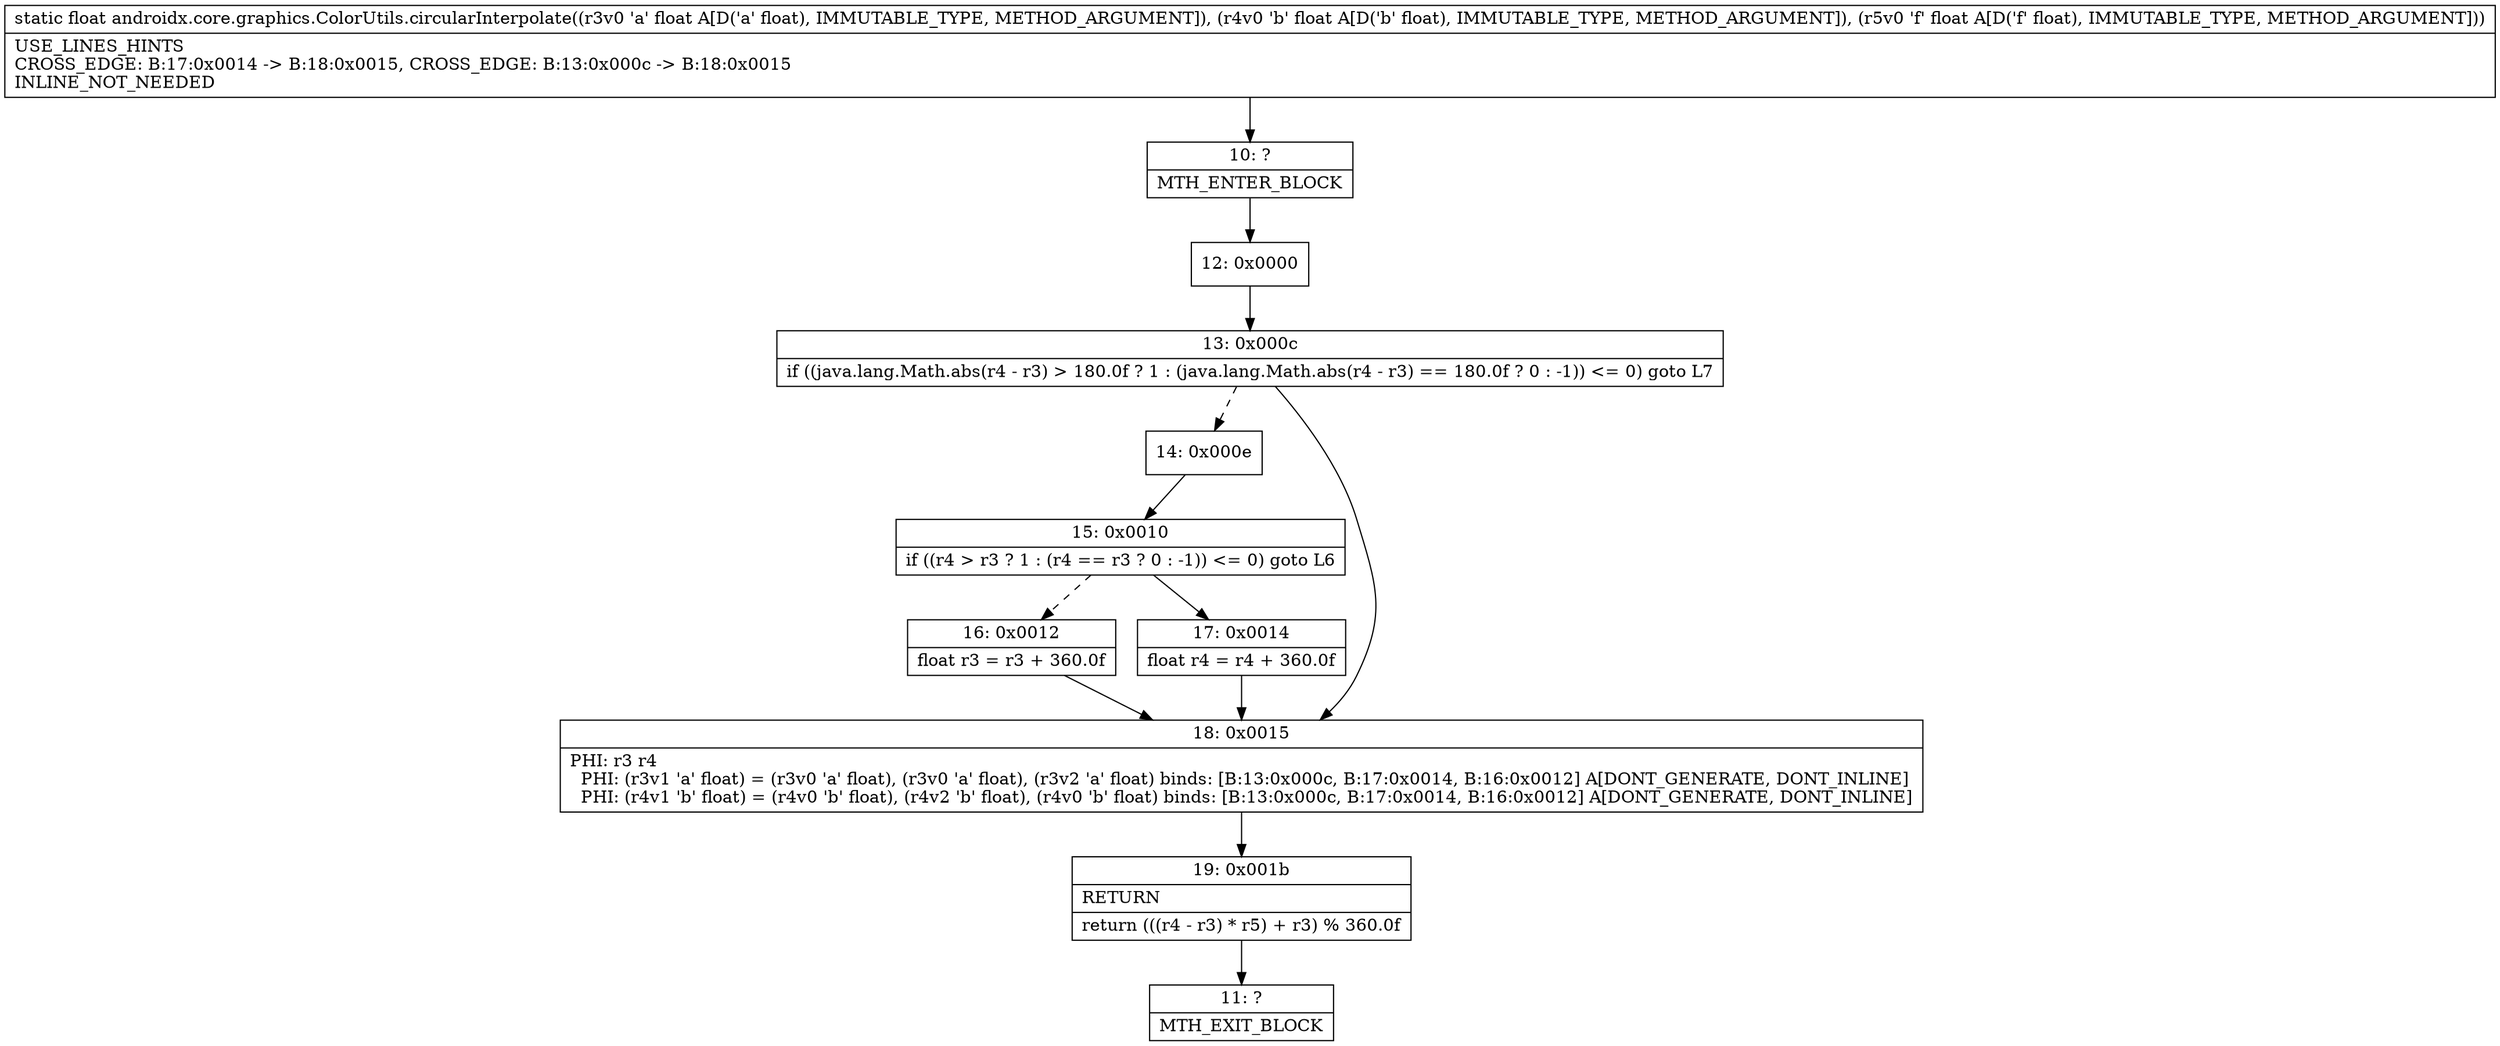 digraph "CFG forandroidx.core.graphics.ColorUtils.circularInterpolate(FFF)F" {
Node_10 [shape=record,label="{10\:\ ?|MTH_ENTER_BLOCK\l}"];
Node_12 [shape=record,label="{12\:\ 0x0000}"];
Node_13 [shape=record,label="{13\:\ 0x000c|if ((java.lang.Math.abs(r4 \- r3) \> 180.0f ? 1 : (java.lang.Math.abs(r4 \- r3) == 180.0f ? 0 : \-1)) \<= 0) goto L7\l}"];
Node_14 [shape=record,label="{14\:\ 0x000e}"];
Node_15 [shape=record,label="{15\:\ 0x0010|if ((r4 \> r3 ? 1 : (r4 == r3 ? 0 : \-1)) \<= 0) goto L6\l}"];
Node_16 [shape=record,label="{16\:\ 0x0012|float r3 = r3 + 360.0f\l}"];
Node_17 [shape=record,label="{17\:\ 0x0014|float r4 = r4 + 360.0f\l}"];
Node_18 [shape=record,label="{18\:\ 0x0015|PHI: r3 r4 \l  PHI: (r3v1 'a' float) = (r3v0 'a' float), (r3v0 'a' float), (r3v2 'a' float) binds: [B:13:0x000c, B:17:0x0014, B:16:0x0012] A[DONT_GENERATE, DONT_INLINE]\l  PHI: (r4v1 'b' float) = (r4v0 'b' float), (r4v2 'b' float), (r4v0 'b' float) binds: [B:13:0x000c, B:17:0x0014, B:16:0x0012] A[DONT_GENERATE, DONT_INLINE]\l}"];
Node_19 [shape=record,label="{19\:\ 0x001b|RETURN\l|return (((r4 \- r3) * r5) + r3) % 360.0f\l}"];
Node_11 [shape=record,label="{11\:\ ?|MTH_EXIT_BLOCK\l}"];
MethodNode[shape=record,label="{static float androidx.core.graphics.ColorUtils.circularInterpolate((r3v0 'a' float A[D('a' float), IMMUTABLE_TYPE, METHOD_ARGUMENT]), (r4v0 'b' float A[D('b' float), IMMUTABLE_TYPE, METHOD_ARGUMENT]), (r5v0 'f' float A[D('f' float), IMMUTABLE_TYPE, METHOD_ARGUMENT]))  | USE_LINES_HINTS\lCROSS_EDGE: B:17:0x0014 \-\> B:18:0x0015, CROSS_EDGE: B:13:0x000c \-\> B:18:0x0015\lINLINE_NOT_NEEDED\l}"];
MethodNode -> Node_10;Node_10 -> Node_12;
Node_12 -> Node_13;
Node_13 -> Node_14[style=dashed];
Node_13 -> Node_18;
Node_14 -> Node_15;
Node_15 -> Node_16[style=dashed];
Node_15 -> Node_17;
Node_16 -> Node_18;
Node_17 -> Node_18;
Node_18 -> Node_19;
Node_19 -> Node_11;
}

